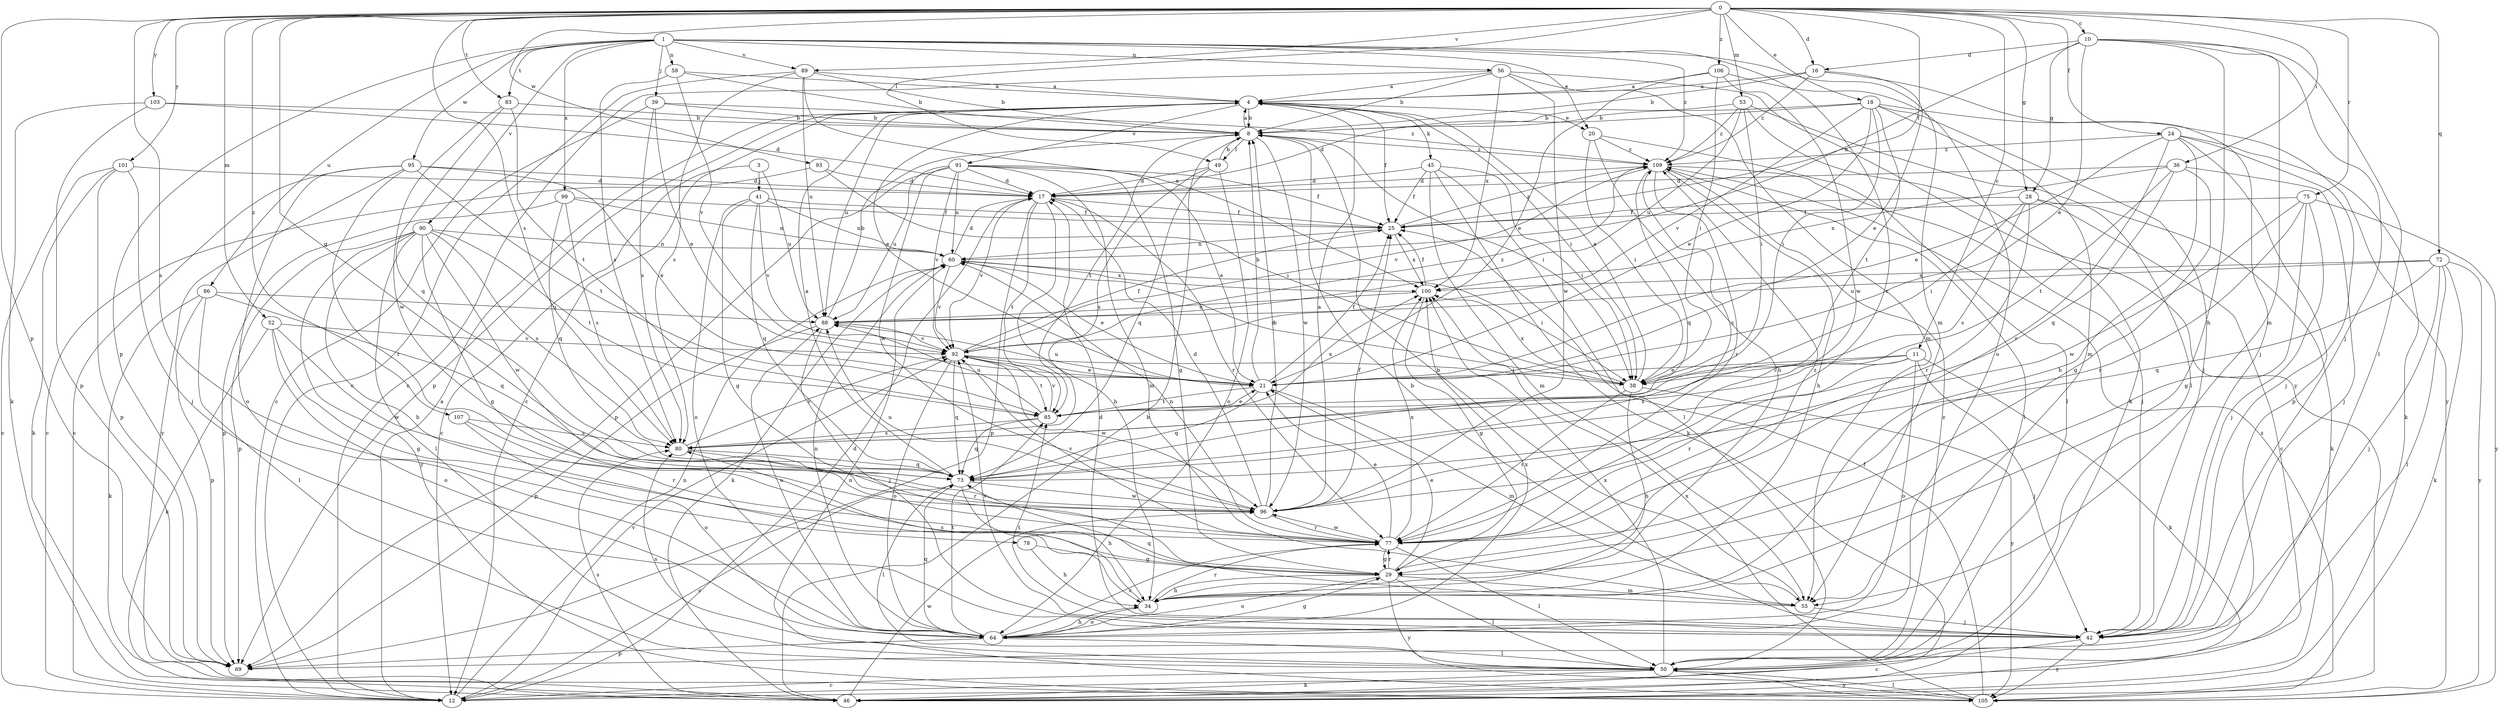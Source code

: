strict digraph  {
0;
1;
3;
4;
8;
10;
11;
12;
16;
17;
18;
20;
21;
24;
25;
28;
29;
34;
36;
38;
39;
41;
42;
45;
46;
49;
50;
52;
53;
55;
56;
58;
60;
64;
69;
72;
73;
75;
77;
78;
80;
83;
85;
86;
88;
89;
90;
91;
92;
93;
95;
96;
99;
100;
101;
103;
105;
106;
107;
109;
0 -> 10  [label=c];
0 -> 11  [label=c];
0 -> 16  [label=d];
0 -> 18  [label=e];
0 -> 24  [label=f];
0 -> 25  [label=f];
0 -> 28  [label=g];
0 -> 36  [label=i];
0 -> 49  [label=l];
0 -> 52  [label=m];
0 -> 53  [label=m];
0 -> 69  [label=p];
0 -> 72  [label=q];
0 -> 73  [label=q];
0 -> 75  [label=r];
0 -> 78  [label=s];
0 -> 80  [label=s];
0 -> 83  [label=t];
0 -> 89  [label=v];
0 -> 93  [label=w];
0 -> 101  [label=y];
0 -> 103  [label=y];
0 -> 106  [label=z];
0 -> 107  [label=z];
1 -> 20  [label=e];
1 -> 39  [label=j];
1 -> 55  [label=m];
1 -> 56  [label=n];
1 -> 58  [label=n];
1 -> 69  [label=p];
1 -> 77  [label=r];
1 -> 83  [label=t];
1 -> 86  [label=u];
1 -> 89  [label=v];
1 -> 90  [label=v];
1 -> 95  [label=w];
1 -> 99  [label=x];
1 -> 109  [label=z];
3 -> 12  [label=c];
3 -> 41  [label=j];
3 -> 88  [label=u];
4 -> 8  [label=b];
4 -> 12  [label=c];
4 -> 20  [label=e];
4 -> 21  [label=e];
4 -> 25  [label=f];
4 -> 38  [label=i];
4 -> 45  [label=k];
4 -> 69  [label=p];
4 -> 88  [label=u];
4 -> 91  [label=v];
8 -> 4  [label=a];
8 -> 38  [label=i];
8 -> 49  [label=l];
8 -> 85  [label=t];
8 -> 96  [label=w];
8 -> 109  [label=z];
10 -> 16  [label=d];
10 -> 21  [label=e];
10 -> 28  [label=g];
10 -> 34  [label=h];
10 -> 42  [label=j];
10 -> 50  [label=l];
10 -> 55  [label=m];
10 -> 60  [label=n];
11 -> 21  [label=e];
11 -> 38  [label=i];
11 -> 42  [label=j];
11 -> 46  [label=k];
11 -> 64  [label=o];
11 -> 77  [label=r];
11 -> 80  [label=s];
12 -> 4  [label=a];
12 -> 17  [label=d];
12 -> 60  [label=n];
12 -> 92  [label=v];
16 -> 4  [label=a];
16 -> 8  [label=b];
16 -> 21  [label=e];
16 -> 42  [label=j];
16 -> 109  [label=z];
17 -> 25  [label=f];
17 -> 34  [label=h];
17 -> 69  [label=p];
17 -> 77  [label=r];
17 -> 85  [label=t];
17 -> 92  [label=v];
18 -> 8  [label=b];
18 -> 17  [label=d];
18 -> 21  [label=e];
18 -> 38  [label=i];
18 -> 42  [label=j];
18 -> 55  [label=m];
18 -> 85  [label=t];
18 -> 92  [label=v];
18 -> 105  [label=y];
20 -> 34  [label=h];
20 -> 38  [label=i];
20 -> 50  [label=l];
20 -> 109  [label=z];
21 -> 8  [label=b];
21 -> 25  [label=f];
21 -> 55  [label=m];
21 -> 73  [label=q];
21 -> 85  [label=t];
21 -> 88  [label=u];
24 -> 21  [label=e];
24 -> 34  [label=h];
24 -> 42  [label=j];
24 -> 46  [label=k];
24 -> 69  [label=p];
24 -> 77  [label=r];
24 -> 109  [label=z];
25 -> 60  [label=n];
25 -> 100  [label=x];
25 -> 109  [label=z];
28 -> 12  [label=c];
28 -> 25  [label=f];
28 -> 38  [label=i];
28 -> 46  [label=k];
28 -> 77  [label=r];
28 -> 80  [label=s];
29 -> 21  [label=e];
29 -> 34  [label=h];
29 -> 50  [label=l];
29 -> 55  [label=m];
29 -> 64  [label=o];
29 -> 77  [label=r];
29 -> 105  [label=y];
29 -> 109  [label=z];
34 -> 64  [label=o];
34 -> 77  [label=r];
34 -> 80  [label=s];
36 -> 17  [label=d];
36 -> 29  [label=g];
36 -> 42  [label=j];
36 -> 73  [label=q];
36 -> 85  [label=t];
36 -> 100  [label=x];
38 -> 4  [label=a];
38 -> 34  [label=h];
38 -> 60  [label=n];
38 -> 77  [label=r];
38 -> 100  [label=x];
38 -> 105  [label=y];
39 -> 8  [label=b];
39 -> 12  [label=c];
39 -> 21  [label=e];
39 -> 80  [label=s];
39 -> 109  [label=z];
41 -> 25  [label=f];
41 -> 29  [label=g];
41 -> 60  [label=n];
41 -> 64  [label=o];
41 -> 73  [label=q];
41 -> 92  [label=v];
42 -> 8  [label=b];
42 -> 12  [label=c];
42 -> 17  [label=d];
42 -> 85  [label=t];
42 -> 92  [label=v];
42 -> 105  [label=y];
45 -> 17  [label=d];
45 -> 25  [label=f];
45 -> 38  [label=i];
45 -> 46  [label=k];
45 -> 50  [label=l];
45 -> 55  [label=m];
46 -> 8  [label=b];
46 -> 80  [label=s];
46 -> 96  [label=w];
49 -> 8  [label=b];
49 -> 17  [label=d];
49 -> 64  [label=o];
49 -> 73  [label=q];
49 -> 80  [label=s];
50 -> 12  [label=c];
50 -> 46  [label=k];
50 -> 80  [label=s];
50 -> 100  [label=x];
50 -> 105  [label=y];
50 -> 109  [label=z];
52 -> 29  [label=g];
52 -> 46  [label=k];
52 -> 64  [label=o];
52 -> 92  [label=v];
52 -> 96  [label=w];
53 -> 8  [label=b];
53 -> 38  [label=i];
53 -> 46  [label=k];
53 -> 50  [label=l];
53 -> 88  [label=u];
53 -> 109  [label=z];
55 -> 8  [label=b];
55 -> 42  [label=j];
55 -> 73  [label=q];
56 -> 4  [label=a];
56 -> 8  [label=b];
56 -> 12  [label=c];
56 -> 55  [label=m];
56 -> 96  [label=w];
56 -> 100  [label=x];
56 -> 105  [label=y];
58 -> 4  [label=a];
58 -> 8  [label=b];
58 -> 80  [label=s];
58 -> 92  [label=v];
60 -> 17  [label=d];
60 -> 21  [label=e];
60 -> 38  [label=i];
60 -> 46  [label=k];
60 -> 92  [label=v];
60 -> 100  [label=x];
64 -> 29  [label=g];
64 -> 34  [label=h];
64 -> 50  [label=l];
64 -> 60  [label=n];
64 -> 69  [label=p];
64 -> 73  [label=q];
64 -> 77  [label=r];
64 -> 85  [label=t];
64 -> 88  [label=u];
64 -> 100  [label=x];
72 -> 42  [label=j];
72 -> 46  [label=k];
72 -> 50  [label=l];
72 -> 73  [label=q];
72 -> 88  [label=u];
72 -> 100  [label=x];
72 -> 105  [label=y];
73 -> 4  [label=a];
73 -> 12  [label=c];
73 -> 34  [label=h];
73 -> 50  [label=l];
73 -> 96  [label=w];
73 -> 109  [label=z];
75 -> 25  [label=f];
75 -> 29  [label=g];
75 -> 42  [label=j];
75 -> 77  [label=r];
75 -> 96  [label=w];
75 -> 105  [label=y];
77 -> 21  [label=e];
77 -> 29  [label=g];
77 -> 50  [label=l];
77 -> 60  [label=n];
77 -> 92  [label=v];
77 -> 96  [label=w];
77 -> 100  [label=x];
78 -> 29  [label=g];
78 -> 34  [label=h];
80 -> 73  [label=q];
80 -> 77  [label=r];
80 -> 92  [label=v];
83 -> 8  [label=b];
83 -> 73  [label=q];
83 -> 85  [label=t];
83 -> 96  [label=w];
85 -> 21  [label=e];
85 -> 73  [label=q];
85 -> 80  [label=s];
85 -> 88  [label=u];
85 -> 92  [label=v];
85 -> 100  [label=x];
86 -> 46  [label=k];
86 -> 50  [label=l];
86 -> 69  [label=p];
86 -> 73  [label=q];
86 -> 88  [label=u];
88 -> 8  [label=b];
88 -> 42  [label=j];
88 -> 69  [label=p];
88 -> 92  [label=v];
89 -> 4  [label=a];
89 -> 8  [label=b];
89 -> 12  [label=c];
89 -> 80  [label=s];
89 -> 88  [label=u];
89 -> 100  [label=x];
90 -> 29  [label=g];
90 -> 34  [label=h];
90 -> 50  [label=l];
90 -> 60  [label=n];
90 -> 69  [label=p];
90 -> 80  [label=s];
90 -> 85  [label=t];
90 -> 96  [label=w];
90 -> 105  [label=y];
91 -> 17  [label=d];
91 -> 21  [label=e];
91 -> 25  [label=f];
91 -> 29  [label=g];
91 -> 55  [label=m];
91 -> 60  [label=n];
91 -> 69  [label=p];
91 -> 88  [label=u];
91 -> 92  [label=v];
91 -> 96  [label=w];
92 -> 21  [label=e];
92 -> 25  [label=f];
92 -> 38  [label=i];
92 -> 64  [label=o];
92 -> 73  [label=q];
92 -> 85  [label=t];
92 -> 96  [label=w];
92 -> 109  [label=z];
93 -> 12  [label=c];
93 -> 17  [label=d];
93 -> 38  [label=i];
95 -> 12  [label=c];
95 -> 17  [label=d];
95 -> 21  [label=e];
95 -> 64  [label=o];
95 -> 77  [label=r];
95 -> 85  [label=t];
95 -> 105  [label=y];
96 -> 4  [label=a];
96 -> 8  [label=b];
96 -> 17  [label=d];
96 -> 25  [label=f];
96 -> 77  [label=r];
96 -> 88  [label=u];
99 -> 25  [label=f];
99 -> 60  [label=n];
99 -> 69  [label=p];
99 -> 73  [label=q];
99 -> 80  [label=s];
100 -> 25  [label=f];
100 -> 29  [label=g];
100 -> 88  [label=u];
101 -> 12  [label=c];
101 -> 17  [label=d];
101 -> 42  [label=j];
101 -> 46  [label=k];
101 -> 69  [label=p];
103 -> 8  [label=b];
103 -> 17  [label=d];
103 -> 46  [label=k];
103 -> 69  [label=p];
105 -> 25  [label=f];
105 -> 50  [label=l];
105 -> 60  [label=n];
105 -> 100  [label=x];
105 -> 109  [label=z];
106 -> 4  [label=a];
106 -> 21  [label=e];
106 -> 38  [label=i];
106 -> 64  [label=o];
106 -> 96  [label=w];
107 -> 64  [label=o];
107 -> 77  [label=r];
107 -> 80  [label=s];
109 -> 17  [label=d];
109 -> 34  [label=h];
109 -> 42  [label=j];
109 -> 50  [label=l];
109 -> 73  [label=q];
109 -> 77  [label=r];
109 -> 92  [label=v];
}
